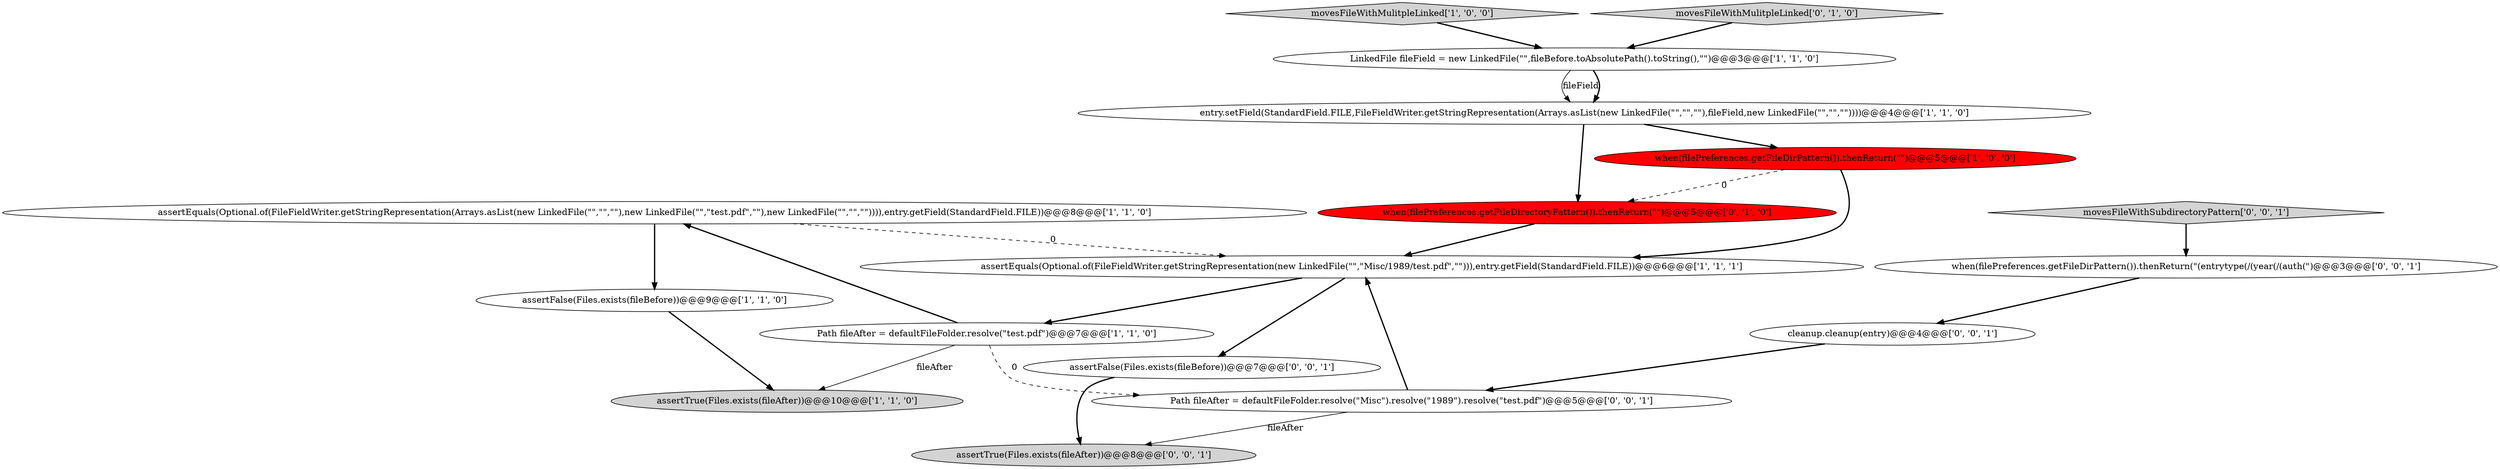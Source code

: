 digraph {
4 [style = filled, label = "assertEquals(Optional.of(FileFieldWriter.getStringRepresentation(Arrays.asList(new LinkedFile(\"\",\"\",\"\"),new LinkedFile(\"\",\"test.pdf\",\"\"),new LinkedFile(\"\",\"\",\"\")))),entry.getField(StandardField.FILE))@@@8@@@['1', '1', '0']", fillcolor = white, shape = ellipse image = "AAA0AAABBB1BBB"];
8 [style = filled, label = "assertFalse(Files.exists(fileBefore))@@@9@@@['1', '1', '0']", fillcolor = white, shape = ellipse image = "AAA0AAABBB1BBB"];
10 [style = filled, label = "when(filePreferences.getFileDirectoryPattern()).thenReturn(\"\")@@@5@@@['0', '1', '0']", fillcolor = red, shape = ellipse image = "AAA1AAABBB2BBB"];
7 [style = filled, label = "assertEquals(Optional.of(FileFieldWriter.getStringRepresentation(new LinkedFile(\"\",\"Misc/1989/test.pdf\",\"\"))),entry.getField(StandardField.FILE))@@@6@@@['1', '1', '1']", fillcolor = white, shape = ellipse image = "AAA0AAABBB1BBB"];
16 [style = filled, label = "cleanup.cleanup(entry)@@@4@@@['0', '0', '1']", fillcolor = white, shape = ellipse image = "AAA0AAABBB3BBB"];
2 [style = filled, label = "entry.setField(StandardField.FILE,FileFieldWriter.getStringRepresentation(Arrays.asList(new LinkedFile(\"\",\"\",\"\"),fileField,new LinkedFile(\"\",\"\",\"\"))))@@@4@@@['1', '1', '0']", fillcolor = white, shape = ellipse image = "AAA0AAABBB1BBB"];
1 [style = filled, label = "LinkedFile fileField = new LinkedFile(\"\",fileBefore.toAbsolutePath().toString(),\"\")@@@3@@@['1', '1', '0']", fillcolor = white, shape = ellipse image = "AAA0AAABBB1BBB"];
3 [style = filled, label = "Path fileAfter = defaultFileFolder.resolve(\"test.pdf\")@@@7@@@['1', '1', '0']", fillcolor = white, shape = ellipse image = "AAA0AAABBB1BBB"];
5 [style = filled, label = "assertTrue(Files.exists(fileAfter))@@@10@@@['1', '1', '0']", fillcolor = lightgray, shape = ellipse image = "AAA0AAABBB1BBB"];
11 [style = filled, label = "assertFalse(Files.exists(fileBefore))@@@7@@@['0', '0', '1']", fillcolor = white, shape = ellipse image = "AAA0AAABBB3BBB"];
12 [style = filled, label = "assertTrue(Files.exists(fileAfter))@@@8@@@['0', '0', '1']", fillcolor = lightgray, shape = ellipse image = "AAA0AAABBB3BBB"];
13 [style = filled, label = "Path fileAfter = defaultFileFolder.resolve(\"Misc\").resolve(\"1989\").resolve(\"test.pdf\")@@@5@@@['0', '0', '1']", fillcolor = white, shape = ellipse image = "AAA0AAABBB3BBB"];
14 [style = filled, label = "when(filePreferences.getFileDirPattern()).thenReturn(\"(entrytype(/(year(/(auth(\")@@@3@@@['0', '0', '1']", fillcolor = white, shape = ellipse image = "AAA0AAABBB3BBB"];
15 [style = filled, label = "movesFileWithSubdirectoryPattern['0', '0', '1']", fillcolor = lightgray, shape = diamond image = "AAA0AAABBB3BBB"];
6 [style = filled, label = "when(filePreferences.getFileDirPattern()).thenReturn(\"\")@@@5@@@['1', '0', '0']", fillcolor = red, shape = ellipse image = "AAA1AAABBB1BBB"];
0 [style = filled, label = "movesFileWithMulitpleLinked['1', '0', '0']", fillcolor = lightgray, shape = diamond image = "AAA0AAABBB1BBB"];
9 [style = filled, label = "movesFileWithMulitpleLinked['0', '1', '0']", fillcolor = lightgray, shape = diamond image = "AAA0AAABBB2BBB"];
14->16 [style = bold, label=""];
13->12 [style = solid, label="fileAfter"];
16->13 [style = bold, label=""];
7->11 [style = bold, label=""];
15->14 [style = bold, label=""];
2->6 [style = bold, label=""];
11->12 [style = bold, label=""];
2->10 [style = bold, label=""];
3->13 [style = dashed, label="0"];
3->4 [style = bold, label=""];
10->7 [style = bold, label=""];
7->3 [style = bold, label=""];
6->10 [style = dashed, label="0"];
8->5 [style = bold, label=""];
1->2 [style = solid, label="fileField"];
4->7 [style = dashed, label="0"];
13->7 [style = bold, label=""];
0->1 [style = bold, label=""];
3->5 [style = solid, label="fileAfter"];
4->8 [style = bold, label=""];
1->2 [style = bold, label=""];
6->7 [style = bold, label=""];
9->1 [style = bold, label=""];
}
